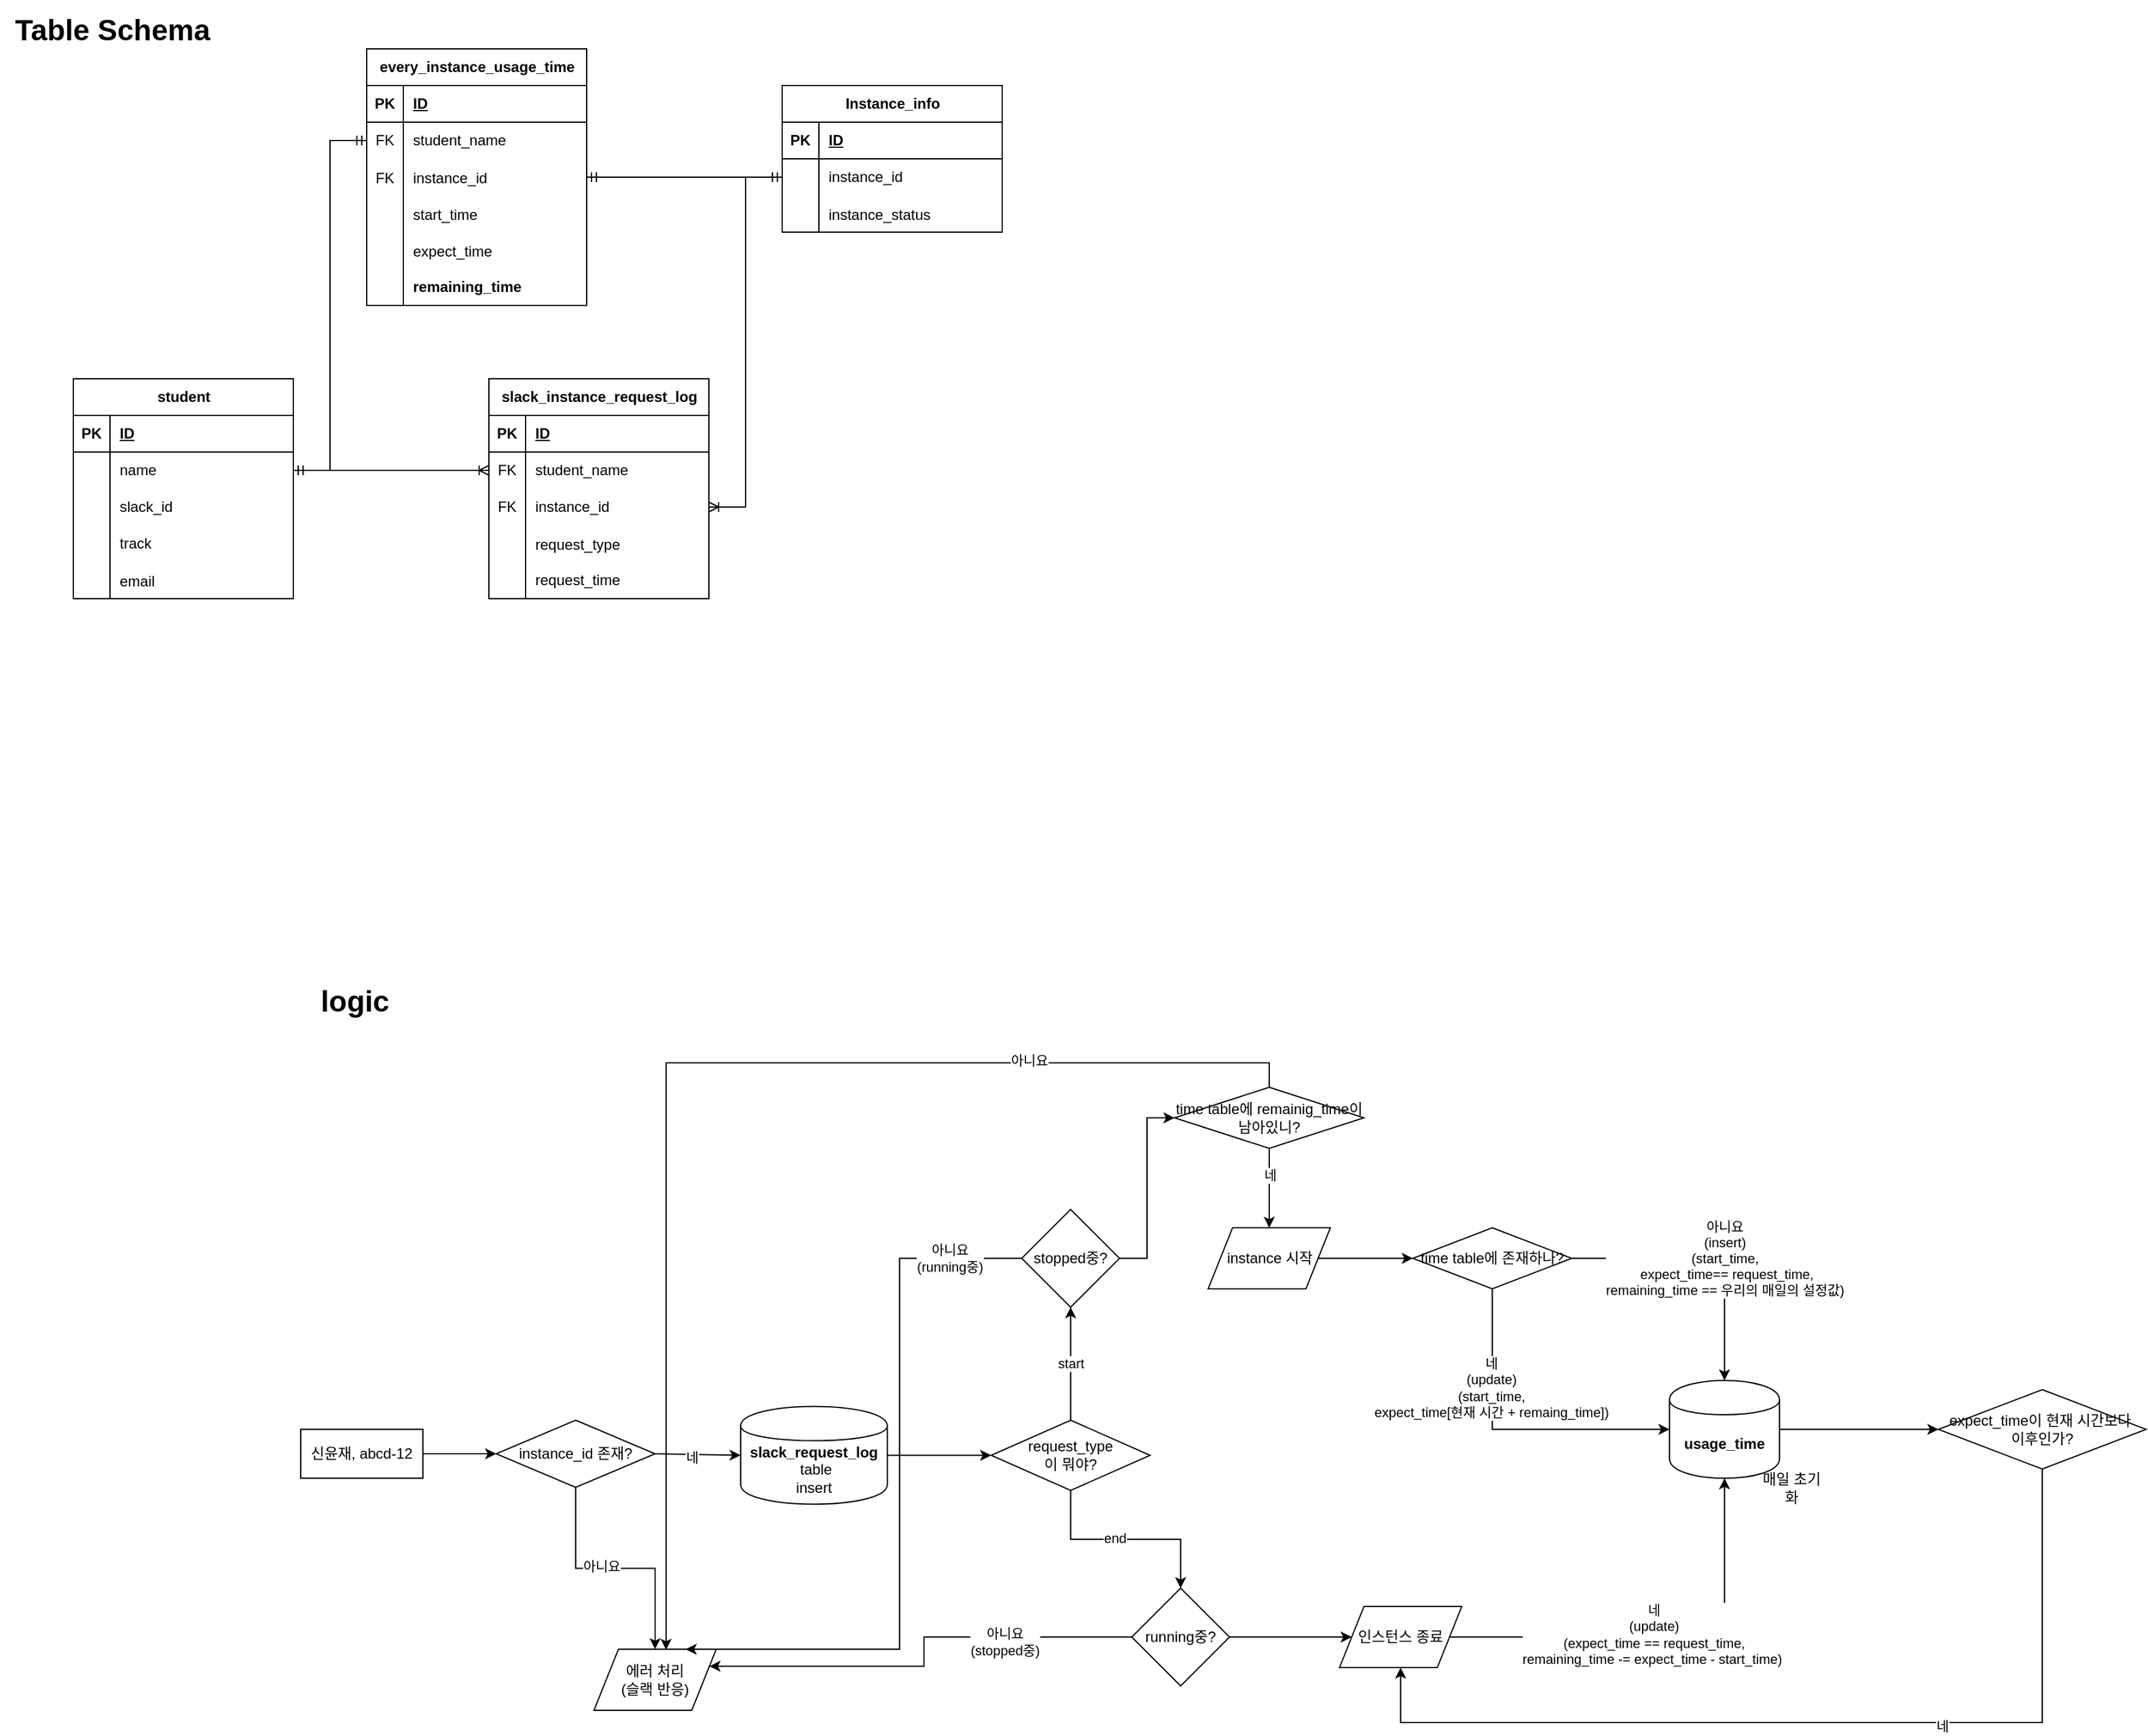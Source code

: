 <mxfile version="24.3.1" type="device">
  <diagram name="Page-1" id="2ca16b54-16f6-2749-3443-fa8db7711227">
    <mxGraphModel dx="3150" dy="2293" grid="1" gridSize="10" guides="1" tooltips="1" connect="1" arrows="1" fold="1" page="1" pageScale="1" pageWidth="1100" pageHeight="850" background="none" math="0" shadow="0">
      <root>
        <mxCell id="0" />
        <mxCell id="1" parent="0" />
        <mxCell id="YA9r-kYB9n0EnsaO0a9V-29" value="" style="shape=tableRow;horizontal=0;startSize=0;swimlaneHead=0;swimlaneBody=0;fillColor=none;collapsible=0;dropTarget=0;points=[[0,0.5],[1,0.5]];portConstraint=eastwest;top=0;left=0;right=0;bottom=0;labelBackgroundColor=none;" vertex="1" parent="1">
          <mxGeometry x="-910" y="-330" width="180" height="30" as="geometry" />
        </mxCell>
        <mxCell id="YA9r-kYB9n0EnsaO0a9V-2" value="student" style="shape=table;startSize=30;container=1;collapsible=1;childLayout=tableLayout;fixedRows=1;rowLines=0;fontStyle=1;align=center;resizeLast=1;html=1;labelBackgroundColor=none;flipV=0;flipH=0;" vertex="1" parent="1">
          <mxGeometry x="-950" y="-420" width="180" height="180" as="geometry" />
        </mxCell>
        <mxCell id="YA9r-kYB9n0EnsaO0a9V-3" value="" style="shape=tableRow;horizontal=0;startSize=0;swimlaneHead=0;swimlaneBody=0;fillColor=none;collapsible=0;dropTarget=0;points=[[0,0.5],[1,0.5]];portConstraint=eastwest;top=0;left=0;right=0;bottom=1;labelBackgroundColor=none;" vertex="1" parent="YA9r-kYB9n0EnsaO0a9V-2">
          <mxGeometry y="30" width="180" height="30" as="geometry" />
        </mxCell>
        <mxCell id="YA9r-kYB9n0EnsaO0a9V-4" value="PK" style="shape=partialRectangle;connectable=0;fillColor=none;top=0;left=0;bottom=0;right=0;fontStyle=1;overflow=hidden;whiteSpace=wrap;html=1;labelBackgroundColor=none;" vertex="1" parent="YA9r-kYB9n0EnsaO0a9V-3">
          <mxGeometry width="30" height="30" as="geometry">
            <mxRectangle width="30" height="30" as="alternateBounds" />
          </mxGeometry>
        </mxCell>
        <mxCell id="YA9r-kYB9n0EnsaO0a9V-5" value="ID" style="shape=partialRectangle;connectable=0;fillColor=none;top=0;left=0;bottom=0;right=0;align=left;spacingLeft=6;fontStyle=5;overflow=hidden;whiteSpace=wrap;html=1;labelBackgroundColor=none;" vertex="1" parent="YA9r-kYB9n0EnsaO0a9V-3">
          <mxGeometry x="30" width="150" height="30" as="geometry">
            <mxRectangle width="150" height="30" as="alternateBounds" />
          </mxGeometry>
        </mxCell>
        <mxCell id="YA9r-kYB9n0EnsaO0a9V-6" value="" style="shape=tableRow;horizontal=0;startSize=0;swimlaneHead=0;swimlaneBody=0;fillColor=none;collapsible=0;dropTarget=0;points=[[0,0.5],[1,0.5]];portConstraint=eastwest;top=0;left=0;right=0;bottom=0;labelBackgroundColor=none;" vertex="1" parent="YA9r-kYB9n0EnsaO0a9V-2">
          <mxGeometry y="60" width="180" height="30" as="geometry" />
        </mxCell>
        <mxCell id="YA9r-kYB9n0EnsaO0a9V-7" value="" style="shape=partialRectangle;connectable=0;fillColor=none;top=0;left=0;bottom=0;right=0;editable=1;overflow=hidden;whiteSpace=wrap;html=1;labelBackgroundColor=none;" vertex="1" parent="YA9r-kYB9n0EnsaO0a9V-6">
          <mxGeometry width="30" height="30" as="geometry">
            <mxRectangle width="30" height="30" as="alternateBounds" />
          </mxGeometry>
        </mxCell>
        <mxCell id="YA9r-kYB9n0EnsaO0a9V-8" value="name" style="shape=partialRectangle;connectable=0;fillColor=none;top=0;left=0;bottom=0;right=0;align=left;spacingLeft=6;overflow=hidden;whiteSpace=wrap;html=1;labelBackgroundColor=none;" vertex="1" parent="YA9r-kYB9n0EnsaO0a9V-6">
          <mxGeometry x="30" width="150" height="30" as="geometry">
            <mxRectangle width="150" height="30" as="alternateBounds" />
          </mxGeometry>
        </mxCell>
        <mxCell id="YA9r-kYB9n0EnsaO0a9V-9" value="" style="shape=tableRow;horizontal=0;startSize=0;swimlaneHead=0;swimlaneBody=0;fillColor=none;collapsible=0;dropTarget=0;points=[[0,0.5],[1,0.5]];portConstraint=eastwest;top=0;left=0;right=0;bottom=0;labelBackgroundColor=none;" vertex="1" parent="YA9r-kYB9n0EnsaO0a9V-2">
          <mxGeometry y="90" width="180" height="30" as="geometry" />
        </mxCell>
        <mxCell id="YA9r-kYB9n0EnsaO0a9V-10" value="" style="shape=partialRectangle;connectable=0;fillColor=none;top=0;left=0;bottom=0;right=0;editable=1;overflow=hidden;whiteSpace=wrap;html=1;labelBackgroundColor=none;" vertex="1" parent="YA9r-kYB9n0EnsaO0a9V-9">
          <mxGeometry width="30" height="30" as="geometry">
            <mxRectangle width="30" height="30" as="alternateBounds" />
          </mxGeometry>
        </mxCell>
        <mxCell id="YA9r-kYB9n0EnsaO0a9V-11" value="slack_id" style="shape=partialRectangle;connectable=0;fillColor=none;top=0;left=0;bottom=0;right=0;align=left;spacingLeft=6;overflow=hidden;whiteSpace=wrap;html=1;labelBackgroundColor=none;" vertex="1" parent="YA9r-kYB9n0EnsaO0a9V-9">
          <mxGeometry x="30" width="150" height="30" as="geometry">
            <mxRectangle width="150" height="30" as="alternateBounds" />
          </mxGeometry>
        </mxCell>
        <mxCell id="YA9r-kYB9n0EnsaO0a9V-12" value="" style="shape=tableRow;horizontal=0;startSize=0;swimlaneHead=0;swimlaneBody=0;fillColor=none;collapsible=0;dropTarget=0;points=[[0,0.5],[1,0.5]];portConstraint=eastwest;top=0;left=0;right=0;bottom=0;labelBackgroundColor=none;" vertex="1" parent="YA9r-kYB9n0EnsaO0a9V-2">
          <mxGeometry y="120" width="180" height="30" as="geometry" />
        </mxCell>
        <mxCell id="YA9r-kYB9n0EnsaO0a9V-13" value="" style="shape=partialRectangle;connectable=0;fillColor=none;top=0;left=0;bottom=0;right=0;editable=1;overflow=hidden;whiteSpace=wrap;html=1;labelBackgroundColor=none;" vertex="1" parent="YA9r-kYB9n0EnsaO0a9V-12">
          <mxGeometry width="30" height="30" as="geometry">
            <mxRectangle width="30" height="30" as="alternateBounds" />
          </mxGeometry>
        </mxCell>
        <mxCell id="YA9r-kYB9n0EnsaO0a9V-14" value="track" style="shape=partialRectangle;connectable=0;fillColor=none;top=0;left=0;bottom=0;right=0;align=left;spacingLeft=6;overflow=hidden;whiteSpace=wrap;html=1;labelBackgroundColor=none;" vertex="1" parent="YA9r-kYB9n0EnsaO0a9V-12">
          <mxGeometry x="30" width="150" height="30" as="geometry">
            <mxRectangle width="150" height="30" as="alternateBounds" />
          </mxGeometry>
        </mxCell>
        <mxCell id="YA9r-kYB9n0EnsaO0a9V-107" value="" style="shape=tableRow;horizontal=0;startSize=0;swimlaneHead=0;swimlaneBody=0;fillColor=none;collapsible=0;dropTarget=0;points=[[0,0.5],[1,0.5]];portConstraint=eastwest;top=0;left=0;right=0;bottom=0;" vertex="1" parent="YA9r-kYB9n0EnsaO0a9V-2">
          <mxGeometry y="150" width="180" height="30" as="geometry" />
        </mxCell>
        <mxCell id="YA9r-kYB9n0EnsaO0a9V-108" value="" style="shape=partialRectangle;connectable=0;fillColor=none;top=0;left=0;bottom=0;right=0;editable=1;overflow=hidden;" vertex="1" parent="YA9r-kYB9n0EnsaO0a9V-107">
          <mxGeometry width="30" height="30" as="geometry">
            <mxRectangle width="30" height="30" as="alternateBounds" />
          </mxGeometry>
        </mxCell>
        <mxCell id="YA9r-kYB9n0EnsaO0a9V-109" value="email" style="shape=partialRectangle;connectable=0;fillColor=none;top=0;left=0;bottom=0;right=0;align=left;spacingLeft=6;overflow=hidden;" vertex="1" parent="YA9r-kYB9n0EnsaO0a9V-107">
          <mxGeometry x="30" width="150" height="30" as="geometry">
            <mxRectangle width="150" height="30" as="alternateBounds" />
          </mxGeometry>
        </mxCell>
        <mxCell id="YA9r-kYB9n0EnsaO0a9V-110" value="Instance_info" style="shape=table;startSize=30;container=1;collapsible=1;childLayout=tableLayout;fixedRows=1;rowLines=0;fontStyle=1;align=center;resizeLast=1;html=1;" vertex="1" parent="1">
          <mxGeometry x="-370" y="-660" width="180" height="120" as="geometry" />
        </mxCell>
        <mxCell id="YA9r-kYB9n0EnsaO0a9V-111" value="" style="shape=tableRow;horizontal=0;startSize=0;swimlaneHead=0;swimlaneBody=0;fillColor=none;collapsible=0;dropTarget=0;points=[[0,0.5],[1,0.5]];portConstraint=eastwest;top=0;left=0;right=0;bottom=1;" vertex="1" parent="YA9r-kYB9n0EnsaO0a9V-110">
          <mxGeometry y="30" width="180" height="30" as="geometry" />
        </mxCell>
        <mxCell id="YA9r-kYB9n0EnsaO0a9V-112" value="PK" style="shape=partialRectangle;connectable=0;fillColor=none;top=0;left=0;bottom=0;right=0;fontStyle=1;overflow=hidden;whiteSpace=wrap;html=1;" vertex="1" parent="YA9r-kYB9n0EnsaO0a9V-111">
          <mxGeometry width="30" height="30" as="geometry">
            <mxRectangle width="30" height="30" as="alternateBounds" />
          </mxGeometry>
        </mxCell>
        <mxCell id="YA9r-kYB9n0EnsaO0a9V-113" value="ID" style="shape=partialRectangle;connectable=0;fillColor=none;top=0;left=0;bottom=0;right=0;align=left;spacingLeft=6;fontStyle=5;overflow=hidden;whiteSpace=wrap;html=1;" vertex="1" parent="YA9r-kYB9n0EnsaO0a9V-111">
          <mxGeometry x="30" width="150" height="30" as="geometry">
            <mxRectangle width="150" height="30" as="alternateBounds" />
          </mxGeometry>
        </mxCell>
        <mxCell id="YA9r-kYB9n0EnsaO0a9V-114" value="" style="shape=tableRow;horizontal=0;startSize=0;swimlaneHead=0;swimlaneBody=0;fillColor=none;collapsible=0;dropTarget=0;points=[[0,0.5],[1,0.5]];portConstraint=eastwest;top=0;left=0;right=0;bottom=0;" vertex="1" parent="YA9r-kYB9n0EnsaO0a9V-110">
          <mxGeometry y="60" width="180" height="30" as="geometry" />
        </mxCell>
        <mxCell id="YA9r-kYB9n0EnsaO0a9V-115" value="" style="shape=partialRectangle;connectable=0;fillColor=none;top=0;left=0;bottom=0;right=0;editable=1;overflow=hidden;whiteSpace=wrap;html=1;" vertex="1" parent="YA9r-kYB9n0EnsaO0a9V-114">
          <mxGeometry width="30" height="30" as="geometry">
            <mxRectangle width="30" height="30" as="alternateBounds" />
          </mxGeometry>
        </mxCell>
        <mxCell id="YA9r-kYB9n0EnsaO0a9V-116" value="instance_id" style="shape=partialRectangle;connectable=0;fillColor=none;top=0;left=0;bottom=0;right=0;align=left;spacingLeft=6;overflow=hidden;whiteSpace=wrap;html=1;" vertex="1" parent="YA9r-kYB9n0EnsaO0a9V-114">
          <mxGeometry x="30" width="150" height="30" as="geometry">
            <mxRectangle width="150" height="30" as="alternateBounds" />
          </mxGeometry>
        </mxCell>
        <mxCell id="YA9r-kYB9n0EnsaO0a9V-123" value="" style="shape=tableRow;horizontal=0;startSize=0;swimlaneHead=0;swimlaneBody=0;fillColor=none;collapsible=0;dropTarget=0;points=[[0,0.5],[1,0.5]];portConstraint=eastwest;top=0;left=0;right=0;bottom=0;" vertex="1" parent="YA9r-kYB9n0EnsaO0a9V-110">
          <mxGeometry y="90" width="180" height="30" as="geometry" />
        </mxCell>
        <mxCell id="YA9r-kYB9n0EnsaO0a9V-124" value="" style="shape=partialRectangle;connectable=0;fillColor=none;top=0;left=0;bottom=0;right=0;editable=1;overflow=hidden;" vertex="1" parent="YA9r-kYB9n0EnsaO0a9V-123">
          <mxGeometry width="30" height="30" as="geometry">
            <mxRectangle width="30" height="30" as="alternateBounds" />
          </mxGeometry>
        </mxCell>
        <mxCell id="YA9r-kYB9n0EnsaO0a9V-125" value="instance_status" style="shape=partialRectangle;connectable=0;fillColor=none;top=0;left=0;bottom=0;right=0;align=left;spacingLeft=6;overflow=hidden;" vertex="1" parent="YA9r-kYB9n0EnsaO0a9V-123">
          <mxGeometry x="30" width="150" height="30" as="geometry">
            <mxRectangle width="150" height="30" as="alternateBounds" />
          </mxGeometry>
        </mxCell>
        <mxCell id="YA9r-kYB9n0EnsaO0a9V-126" value="slack_instance_request_log" style="shape=table;startSize=30;container=1;collapsible=1;childLayout=tableLayout;fixedRows=1;rowLines=0;fontStyle=1;align=center;resizeLast=1;html=1;" vertex="1" parent="1">
          <mxGeometry x="-610" y="-420" width="180" height="180" as="geometry" />
        </mxCell>
        <mxCell id="YA9r-kYB9n0EnsaO0a9V-127" value="" style="shape=tableRow;horizontal=0;startSize=0;swimlaneHead=0;swimlaneBody=0;fillColor=none;collapsible=0;dropTarget=0;points=[[0,0.5],[1,0.5]];portConstraint=eastwest;top=0;left=0;right=0;bottom=1;" vertex="1" parent="YA9r-kYB9n0EnsaO0a9V-126">
          <mxGeometry y="30" width="180" height="30" as="geometry" />
        </mxCell>
        <mxCell id="YA9r-kYB9n0EnsaO0a9V-128" value="PK" style="shape=partialRectangle;connectable=0;fillColor=none;top=0;left=0;bottom=0;right=0;fontStyle=1;overflow=hidden;whiteSpace=wrap;html=1;" vertex="1" parent="YA9r-kYB9n0EnsaO0a9V-127">
          <mxGeometry width="30" height="30" as="geometry">
            <mxRectangle width="30" height="30" as="alternateBounds" />
          </mxGeometry>
        </mxCell>
        <mxCell id="YA9r-kYB9n0EnsaO0a9V-129" value="ID" style="shape=partialRectangle;connectable=0;fillColor=none;top=0;left=0;bottom=0;right=0;align=left;spacingLeft=6;fontStyle=5;overflow=hidden;whiteSpace=wrap;html=1;" vertex="1" parent="YA9r-kYB9n0EnsaO0a9V-127">
          <mxGeometry x="30" width="150" height="30" as="geometry">
            <mxRectangle width="150" height="30" as="alternateBounds" />
          </mxGeometry>
        </mxCell>
        <mxCell id="YA9r-kYB9n0EnsaO0a9V-130" value="" style="shape=tableRow;horizontal=0;startSize=0;swimlaneHead=0;swimlaneBody=0;fillColor=none;collapsible=0;dropTarget=0;points=[[0,0.5],[1,0.5]];portConstraint=eastwest;top=0;left=0;right=0;bottom=0;" vertex="1" parent="YA9r-kYB9n0EnsaO0a9V-126">
          <mxGeometry y="60" width="180" height="30" as="geometry" />
        </mxCell>
        <mxCell id="YA9r-kYB9n0EnsaO0a9V-131" value="FK" style="shape=partialRectangle;connectable=0;fillColor=none;top=0;left=0;bottom=0;right=0;editable=1;overflow=hidden;whiteSpace=wrap;html=1;" vertex="1" parent="YA9r-kYB9n0EnsaO0a9V-130">
          <mxGeometry width="30" height="30" as="geometry">
            <mxRectangle width="30" height="30" as="alternateBounds" />
          </mxGeometry>
        </mxCell>
        <mxCell id="YA9r-kYB9n0EnsaO0a9V-132" value="student_name" style="shape=partialRectangle;connectable=0;fillColor=none;top=0;left=0;bottom=0;right=0;align=left;spacingLeft=6;overflow=hidden;whiteSpace=wrap;html=1;" vertex="1" parent="YA9r-kYB9n0EnsaO0a9V-130">
          <mxGeometry x="30" width="150" height="30" as="geometry">
            <mxRectangle width="150" height="30" as="alternateBounds" />
          </mxGeometry>
        </mxCell>
        <mxCell id="YA9r-kYB9n0EnsaO0a9V-133" value="" style="shape=tableRow;horizontal=0;startSize=0;swimlaneHead=0;swimlaneBody=0;fillColor=none;collapsible=0;dropTarget=0;points=[[0,0.5],[1,0.5]];portConstraint=eastwest;top=0;left=0;right=0;bottom=0;" vertex="1" parent="YA9r-kYB9n0EnsaO0a9V-126">
          <mxGeometry y="90" width="180" height="30" as="geometry" />
        </mxCell>
        <mxCell id="YA9r-kYB9n0EnsaO0a9V-134" value="FK" style="shape=partialRectangle;connectable=0;fillColor=none;top=0;left=0;bottom=0;right=0;editable=1;overflow=hidden;whiteSpace=wrap;html=1;" vertex="1" parent="YA9r-kYB9n0EnsaO0a9V-133">
          <mxGeometry width="30" height="30" as="geometry">
            <mxRectangle width="30" height="30" as="alternateBounds" />
          </mxGeometry>
        </mxCell>
        <mxCell id="YA9r-kYB9n0EnsaO0a9V-135" value="instance_id" style="shape=partialRectangle;connectable=0;fillColor=none;top=0;left=0;bottom=0;right=0;align=left;spacingLeft=6;overflow=hidden;whiteSpace=wrap;html=1;" vertex="1" parent="YA9r-kYB9n0EnsaO0a9V-133">
          <mxGeometry x="30" width="150" height="30" as="geometry">
            <mxRectangle width="150" height="30" as="alternateBounds" />
          </mxGeometry>
        </mxCell>
        <mxCell id="YA9r-kYB9n0EnsaO0a9V-139" value="" style="shape=tableRow;horizontal=0;startSize=0;swimlaneHead=0;swimlaneBody=0;fillColor=none;collapsible=0;dropTarget=0;points=[[0,0.5],[1,0.5]];portConstraint=eastwest;top=0;left=0;right=0;bottom=0;" vertex="1" parent="YA9r-kYB9n0EnsaO0a9V-126">
          <mxGeometry y="120" width="180" height="30" as="geometry" />
        </mxCell>
        <mxCell id="YA9r-kYB9n0EnsaO0a9V-140" value="" style="shape=partialRectangle;connectable=0;fillColor=none;top=0;left=0;bottom=0;right=0;editable=1;overflow=hidden;" vertex="1" parent="YA9r-kYB9n0EnsaO0a9V-139">
          <mxGeometry width="30" height="30" as="geometry">
            <mxRectangle width="30" height="30" as="alternateBounds" />
          </mxGeometry>
        </mxCell>
        <mxCell id="YA9r-kYB9n0EnsaO0a9V-141" value="request_type" style="shape=partialRectangle;connectable=0;fillColor=none;top=0;left=0;bottom=0;right=0;align=left;spacingLeft=6;overflow=hidden;" vertex="1" parent="YA9r-kYB9n0EnsaO0a9V-139">
          <mxGeometry x="30" width="150" height="30" as="geometry">
            <mxRectangle width="150" height="30" as="alternateBounds" />
          </mxGeometry>
        </mxCell>
        <mxCell id="YA9r-kYB9n0EnsaO0a9V-136" value="" style="shape=tableRow;horizontal=0;startSize=0;swimlaneHead=0;swimlaneBody=0;fillColor=none;collapsible=0;dropTarget=0;points=[[0,0.5],[1,0.5]];portConstraint=eastwest;top=0;left=0;right=0;bottom=0;" vertex="1" parent="YA9r-kYB9n0EnsaO0a9V-126">
          <mxGeometry y="150" width="180" height="30" as="geometry" />
        </mxCell>
        <mxCell id="YA9r-kYB9n0EnsaO0a9V-137" value="" style="shape=partialRectangle;connectable=0;fillColor=none;top=0;left=0;bottom=0;right=0;editable=1;overflow=hidden;whiteSpace=wrap;html=1;" vertex="1" parent="YA9r-kYB9n0EnsaO0a9V-136">
          <mxGeometry width="30" height="30" as="geometry">
            <mxRectangle width="30" height="30" as="alternateBounds" />
          </mxGeometry>
        </mxCell>
        <mxCell id="YA9r-kYB9n0EnsaO0a9V-138" value="request_time" style="shape=partialRectangle;connectable=0;fillColor=none;top=0;left=0;bottom=0;right=0;align=left;spacingLeft=6;overflow=hidden;whiteSpace=wrap;html=1;" vertex="1" parent="YA9r-kYB9n0EnsaO0a9V-136">
          <mxGeometry x="30" width="150" height="30" as="geometry">
            <mxRectangle width="150" height="30" as="alternateBounds" />
          </mxGeometry>
        </mxCell>
        <mxCell id="YA9r-kYB9n0EnsaO0a9V-142" value="every_instance_usage_time" style="shape=table;startSize=30;container=1;collapsible=1;childLayout=tableLayout;fixedRows=1;rowLines=0;fontStyle=1;align=center;resizeLast=1;html=1;" vertex="1" parent="1">
          <mxGeometry x="-710" y="-690" width="180" height="210" as="geometry" />
        </mxCell>
        <mxCell id="YA9r-kYB9n0EnsaO0a9V-143" value="" style="shape=tableRow;horizontal=0;startSize=0;swimlaneHead=0;swimlaneBody=0;fillColor=none;collapsible=0;dropTarget=0;points=[[0,0.5],[1,0.5]];portConstraint=eastwest;top=0;left=0;right=0;bottom=1;" vertex="1" parent="YA9r-kYB9n0EnsaO0a9V-142">
          <mxGeometry y="30" width="180" height="30" as="geometry" />
        </mxCell>
        <mxCell id="YA9r-kYB9n0EnsaO0a9V-144" value="PK" style="shape=partialRectangle;connectable=0;fillColor=none;top=0;left=0;bottom=0;right=0;fontStyle=1;overflow=hidden;whiteSpace=wrap;html=1;" vertex="1" parent="YA9r-kYB9n0EnsaO0a9V-143">
          <mxGeometry width="30" height="30" as="geometry">
            <mxRectangle width="30" height="30" as="alternateBounds" />
          </mxGeometry>
        </mxCell>
        <mxCell id="YA9r-kYB9n0EnsaO0a9V-145" value="ID" style="shape=partialRectangle;connectable=0;fillColor=none;top=0;left=0;bottom=0;right=0;align=left;spacingLeft=6;fontStyle=5;overflow=hidden;whiteSpace=wrap;html=1;" vertex="1" parent="YA9r-kYB9n0EnsaO0a9V-143">
          <mxGeometry x="30" width="150" height="30" as="geometry">
            <mxRectangle width="150" height="30" as="alternateBounds" />
          </mxGeometry>
        </mxCell>
        <mxCell id="YA9r-kYB9n0EnsaO0a9V-155" value="" style="shape=tableRow;horizontal=0;startSize=0;swimlaneHead=0;swimlaneBody=0;fillColor=none;collapsible=0;dropTarget=0;points=[[0,0.5],[1,0.5]];portConstraint=eastwest;top=0;left=0;right=0;bottom=0;" vertex="1" parent="YA9r-kYB9n0EnsaO0a9V-142">
          <mxGeometry y="60" width="180" height="30" as="geometry" />
        </mxCell>
        <mxCell id="YA9r-kYB9n0EnsaO0a9V-156" value="FK" style="shape=partialRectangle;connectable=0;fillColor=none;top=0;left=0;bottom=0;right=0;fontStyle=0;overflow=hidden;whiteSpace=wrap;html=1;" vertex="1" parent="YA9r-kYB9n0EnsaO0a9V-155">
          <mxGeometry width="30" height="30" as="geometry">
            <mxRectangle width="30" height="30" as="alternateBounds" />
          </mxGeometry>
        </mxCell>
        <mxCell id="YA9r-kYB9n0EnsaO0a9V-157" value="student_name" style="shape=partialRectangle;connectable=0;fillColor=none;top=0;left=0;bottom=0;right=0;align=left;spacingLeft=6;fontStyle=0;overflow=hidden;whiteSpace=wrap;html=1;" vertex="1" parent="YA9r-kYB9n0EnsaO0a9V-155">
          <mxGeometry x="30" width="150" height="30" as="geometry">
            <mxRectangle width="150" height="30" as="alternateBounds" />
          </mxGeometry>
        </mxCell>
        <mxCell id="YA9r-kYB9n0EnsaO0a9V-282" value="" style="shape=tableRow;horizontal=0;startSize=0;swimlaneHead=0;swimlaneBody=0;fillColor=none;collapsible=0;dropTarget=0;points=[[0,0.5],[1,0.5]];portConstraint=eastwest;top=0;left=0;right=0;bottom=0;" vertex="1" parent="YA9r-kYB9n0EnsaO0a9V-142">
          <mxGeometry y="90" width="180" height="30" as="geometry" />
        </mxCell>
        <mxCell id="YA9r-kYB9n0EnsaO0a9V-283" value="FK" style="shape=partialRectangle;connectable=0;fillColor=none;top=0;left=0;bottom=0;right=0;editable=1;overflow=hidden;" vertex="1" parent="YA9r-kYB9n0EnsaO0a9V-282">
          <mxGeometry width="30" height="30" as="geometry">
            <mxRectangle width="30" height="30" as="alternateBounds" />
          </mxGeometry>
        </mxCell>
        <mxCell id="YA9r-kYB9n0EnsaO0a9V-284" value="instance_id" style="shape=partialRectangle;connectable=0;fillColor=none;top=0;left=0;bottom=0;right=0;align=left;spacingLeft=6;overflow=hidden;" vertex="1" parent="YA9r-kYB9n0EnsaO0a9V-282">
          <mxGeometry x="30" width="150" height="30" as="geometry">
            <mxRectangle width="150" height="30" as="alternateBounds" />
          </mxGeometry>
        </mxCell>
        <mxCell id="YA9r-kYB9n0EnsaO0a9V-275" value="" style="shape=tableRow;horizontal=0;startSize=0;swimlaneHead=0;swimlaneBody=0;fillColor=none;collapsible=0;dropTarget=0;points=[[0,0.5],[1,0.5]];portConstraint=eastwest;top=0;left=0;right=0;bottom=0;" vertex="1" parent="YA9r-kYB9n0EnsaO0a9V-142">
          <mxGeometry y="120" width="180" height="30" as="geometry" />
        </mxCell>
        <mxCell id="YA9r-kYB9n0EnsaO0a9V-276" value="" style="shape=partialRectangle;connectable=0;fillColor=none;top=0;left=0;bottom=0;right=0;editable=1;overflow=hidden;" vertex="1" parent="YA9r-kYB9n0EnsaO0a9V-275">
          <mxGeometry width="30" height="30" as="geometry">
            <mxRectangle width="30" height="30" as="alternateBounds" />
          </mxGeometry>
        </mxCell>
        <mxCell id="YA9r-kYB9n0EnsaO0a9V-277" value="start_time" style="shape=partialRectangle;connectable=0;fillColor=none;top=0;left=0;bottom=0;right=0;align=left;spacingLeft=6;overflow=hidden;" vertex="1" parent="YA9r-kYB9n0EnsaO0a9V-275">
          <mxGeometry x="30" width="150" height="30" as="geometry">
            <mxRectangle width="150" height="30" as="alternateBounds" />
          </mxGeometry>
        </mxCell>
        <mxCell id="YA9r-kYB9n0EnsaO0a9V-278" value="" style="shape=tableRow;horizontal=0;startSize=0;swimlaneHead=0;swimlaneBody=0;fillColor=none;collapsible=0;dropTarget=0;points=[[0,0.5],[1,0.5]];portConstraint=eastwest;top=0;left=0;right=0;bottom=0;" vertex="1" parent="YA9r-kYB9n0EnsaO0a9V-142">
          <mxGeometry y="150" width="180" height="30" as="geometry" />
        </mxCell>
        <mxCell id="YA9r-kYB9n0EnsaO0a9V-279" value="" style="shape=partialRectangle;connectable=0;fillColor=none;top=0;left=0;bottom=0;right=0;editable=1;overflow=hidden;" vertex="1" parent="YA9r-kYB9n0EnsaO0a9V-278">
          <mxGeometry width="30" height="30" as="geometry">
            <mxRectangle width="30" height="30" as="alternateBounds" />
          </mxGeometry>
        </mxCell>
        <mxCell id="YA9r-kYB9n0EnsaO0a9V-280" value="expect_time" style="shape=partialRectangle;connectable=0;fillColor=none;top=0;left=0;bottom=0;right=0;align=left;spacingLeft=6;overflow=hidden;" vertex="1" parent="YA9r-kYB9n0EnsaO0a9V-278">
          <mxGeometry x="30" width="150" height="30" as="geometry">
            <mxRectangle width="150" height="30" as="alternateBounds" />
          </mxGeometry>
        </mxCell>
        <mxCell id="YA9r-kYB9n0EnsaO0a9V-146" value="" style="shape=tableRow;horizontal=0;startSize=0;swimlaneHead=0;swimlaneBody=0;fillColor=none;collapsible=0;dropTarget=0;points=[[0,0.5],[1,0.5]];portConstraint=eastwest;top=0;left=0;right=0;bottom=0;" vertex="1" parent="YA9r-kYB9n0EnsaO0a9V-142">
          <mxGeometry y="180" width="180" height="30" as="geometry" />
        </mxCell>
        <mxCell id="YA9r-kYB9n0EnsaO0a9V-147" value="" style="shape=partialRectangle;connectable=0;fillColor=none;top=0;left=0;bottom=0;right=0;editable=1;overflow=hidden;whiteSpace=wrap;html=1;" vertex="1" parent="YA9r-kYB9n0EnsaO0a9V-146">
          <mxGeometry width="30" height="30" as="geometry">
            <mxRectangle width="30" height="30" as="alternateBounds" />
          </mxGeometry>
        </mxCell>
        <mxCell id="YA9r-kYB9n0EnsaO0a9V-148" value="&lt;span style=&quot;font-weight: 700; text-align: center; text-wrap: nowrap;&quot;&gt;remaining_time&lt;/span&gt;" style="shape=partialRectangle;connectable=0;fillColor=none;top=0;left=0;bottom=0;right=0;align=left;spacingLeft=6;overflow=hidden;whiteSpace=wrap;html=1;" vertex="1" parent="YA9r-kYB9n0EnsaO0a9V-146">
          <mxGeometry x="30" width="150" height="30" as="geometry">
            <mxRectangle width="150" height="30" as="alternateBounds" />
          </mxGeometry>
        </mxCell>
        <mxCell id="YA9r-kYB9n0EnsaO0a9V-236" value="신윤재, abcd-12" style="whiteSpace=wrap;html=1;align=center;" vertex="1" parent="1">
          <mxGeometry x="-764" y="440" width="100" height="40" as="geometry" />
        </mxCell>
        <mxCell id="YA9r-kYB9n0EnsaO0a9V-239" value="" style="endArrow=classic;html=1;rounded=0;" edge="1" parent="1" source="YA9r-kYB9n0EnsaO0a9V-243">
          <mxGeometry width="50" height="50" relative="1" as="geometry">
            <mxPoint x="-664" y="460" as="sourcePoint" />
            <mxPoint x="-544" y="460" as="targetPoint" />
          </mxGeometry>
        </mxCell>
        <mxCell id="YA9r-kYB9n0EnsaO0a9V-244" value="" style="endArrow=classic;html=1;rounded=0;" edge="1" parent="1" target="YA9r-kYB9n0EnsaO0a9V-243">
          <mxGeometry width="50" height="50" relative="1" as="geometry">
            <mxPoint x="-664" y="460" as="sourcePoint" />
            <mxPoint x="-544" y="460" as="targetPoint" />
          </mxGeometry>
        </mxCell>
        <mxCell id="YA9r-kYB9n0EnsaO0a9V-246" style="edgeStyle=orthogonalEdgeStyle;rounded=0;orthogonalLoop=1;jettySize=auto;html=1;exitX=0.5;exitY=1;exitDx=0;exitDy=0;entryX=0.5;entryY=0;entryDx=0;entryDy=0;" edge="1" parent="1" source="YA9r-kYB9n0EnsaO0a9V-243" target="YA9r-kYB9n0EnsaO0a9V-250">
          <mxGeometry relative="1" as="geometry">
            <mxPoint x="-549" y="570" as="targetPoint" />
          </mxGeometry>
        </mxCell>
        <mxCell id="YA9r-kYB9n0EnsaO0a9V-248" value="아니요" style="edgeLabel;html=1;align=center;verticalAlign=middle;resizable=0;points=[];" vertex="1" connectable="0" parent="YA9r-kYB9n0EnsaO0a9V-246">
          <mxGeometry x="-0.12" y="2" relative="1" as="geometry">
            <mxPoint as="offset" />
          </mxGeometry>
        </mxCell>
        <mxCell id="YA9r-kYB9n0EnsaO0a9V-243" value="instance_id 존재?" style="shape=rhombus;html=1;dashed=0;whiteSpace=wrap;perimeter=rhombusPerimeter;" vertex="1" parent="1">
          <mxGeometry x="-604" y="432.5" width="130" height="55" as="geometry" />
        </mxCell>
        <mxCell id="YA9r-kYB9n0EnsaO0a9V-245" value="" style="endArrow=classic;html=1;rounded=0;entryX=0;entryY=0.5;entryDx=0;entryDy=0;exitX=1;exitY=0.5;exitDx=0;exitDy=0;" edge="1" parent="1" source="YA9r-kYB9n0EnsaO0a9V-243" target="YA9r-kYB9n0EnsaO0a9V-286">
          <mxGeometry width="50" height="50" relative="1" as="geometry">
            <mxPoint x="-344" y="460" as="sourcePoint" />
            <mxPoint x="-264" y="460" as="targetPoint" />
          </mxGeometry>
        </mxCell>
        <mxCell id="YA9r-kYB9n0EnsaO0a9V-247" value="네" style="edgeLabel;html=1;align=center;verticalAlign=middle;resizable=0;points=[];" vertex="1" connectable="0" parent="YA9r-kYB9n0EnsaO0a9V-245">
          <mxGeometry x="-0.15" y="-2" relative="1" as="geometry">
            <mxPoint as="offset" />
          </mxGeometry>
        </mxCell>
        <mxCell id="YA9r-kYB9n0EnsaO0a9V-252" value="start" style="edgeStyle=orthogonalEdgeStyle;rounded=0;orthogonalLoop=1;jettySize=auto;html=1;exitX=0.5;exitY=0;exitDx=0;exitDy=0;entryX=0.5;entryY=1;entryDx=0;entryDy=0;" edge="1" parent="1" source="YA9r-kYB9n0EnsaO0a9V-249" target="YA9r-kYB9n0EnsaO0a9V-258">
          <mxGeometry relative="1" as="geometry">
            <mxPoint x="-139" y="360" as="targetPoint" />
            <Array as="points">
              <mxPoint x="-134" y="433" />
              <mxPoint x="-134" y="340" />
            </Array>
          </mxGeometry>
        </mxCell>
        <mxCell id="YA9r-kYB9n0EnsaO0a9V-253" style="edgeStyle=orthogonalEdgeStyle;rounded=0;orthogonalLoop=1;jettySize=auto;html=1;exitX=0.5;exitY=1;exitDx=0;exitDy=0;entryX=0.5;entryY=0;entryDx=0;entryDy=0;" edge="1" parent="1" source="YA9r-kYB9n0EnsaO0a9V-249" target="YA9r-kYB9n0EnsaO0a9V-263">
          <mxGeometry relative="1" as="geometry">
            <mxPoint x="-139" y="570" as="targetPoint" />
          </mxGeometry>
        </mxCell>
        <mxCell id="YA9r-kYB9n0EnsaO0a9V-254" value="end" style="edgeLabel;html=1;align=center;verticalAlign=middle;resizable=0;points=[];" vertex="1" connectable="0" parent="YA9r-kYB9n0EnsaO0a9V-253">
          <mxGeometry x="-0.106" y="1" relative="1" as="geometry">
            <mxPoint as="offset" />
          </mxGeometry>
        </mxCell>
        <mxCell id="YA9r-kYB9n0EnsaO0a9V-249" value="request_type&lt;div&gt;이 뭐야?&lt;/div&gt;" style="shape=rhombus;html=1;dashed=0;whiteSpace=wrap;perimeter=rhombusPerimeter;" vertex="1" parent="1">
          <mxGeometry x="-199" y="432.5" width="130" height="57.5" as="geometry" />
        </mxCell>
        <mxCell id="YA9r-kYB9n0EnsaO0a9V-250" value="에러 처리&lt;div&gt;(슬랙 반응)&lt;/div&gt;" style="shape=parallelogram;perimeter=parallelogramPerimeter;whiteSpace=wrap;html=1;dashed=0;" vertex="1" parent="1">
          <mxGeometry x="-524" y="620" width="100" height="50" as="geometry" />
        </mxCell>
        <mxCell id="YA9r-kYB9n0EnsaO0a9V-260" style="edgeStyle=orthogonalEdgeStyle;rounded=0;orthogonalLoop=1;jettySize=auto;html=1;entryX=0.75;entryY=0;entryDx=0;entryDy=0;exitX=0;exitY=0.5;exitDx=0;exitDy=0;" edge="1" parent="1" source="YA9r-kYB9n0EnsaO0a9V-258" target="YA9r-kYB9n0EnsaO0a9V-250">
          <mxGeometry relative="1" as="geometry">
            <mxPoint x="-214" y="300" as="sourcePoint" />
            <mxPoint x="-274" y="620" as="targetPoint" />
            <Array as="points">
              <mxPoint x="-274" y="300" />
              <mxPoint x="-274" y="620" />
            </Array>
          </mxGeometry>
        </mxCell>
        <mxCell id="YA9r-kYB9n0EnsaO0a9V-261" value="아니요&lt;div&gt;(running중)&lt;/div&gt;" style="edgeLabel;html=1;align=center;verticalAlign=middle;resizable=0;points=[];" vertex="1" connectable="0" parent="YA9r-kYB9n0EnsaO0a9V-260">
          <mxGeometry x="-0.695" relative="1" as="geometry">
            <mxPoint x="31" as="offset" />
          </mxGeometry>
        </mxCell>
        <mxCell id="YA9r-kYB9n0EnsaO0a9V-310" style="edgeStyle=orthogonalEdgeStyle;rounded=0;orthogonalLoop=1;jettySize=auto;html=1;exitX=1;exitY=0.5;exitDx=0;exitDy=0;entryX=0;entryY=0.5;entryDx=0;entryDy=0;" edge="1" parent="1" source="YA9r-kYB9n0EnsaO0a9V-258" target="YA9r-kYB9n0EnsaO0a9V-309">
          <mxGeometry relative="1" as="geometry" />
        </mxCell>
        <mxCell id="YA9r-kYB9n0EnsaO0a9V-258" value="stopped중?" style="rhombus;whiteSpace=wrap;html=1;" vertex="1" parent="1">
          <mxGeometry x="-174" y="260" width="80" height="80" as="geometry" />
        </mxCell>
        <mxCell id="YA9r-kYB9n0EnsaO0a9V-264" style="edgeStyle=orthogonalEdgeStyle;rounded=0;orthogonalLoop=1;jettySize=auto;html=1;entryX=1;entryY=0.25;entryDx=0;entryDy=0;" edge="1" parent="1" source="YA9r-kYB9n0EnsaO0a9V-263" target="YA9r-kYB9n0EnsaO0a9V-250">
          <mxGeometry relative="1" as="geometry" />
        </mxCell>
        <mxCell id="YA9r-kYB9n0EnsaO0a9V-265" value="아니요&lt;div&gt;(stopped중)&lt;/div&gt;" style="edgeLabel;html=1;align=center;verticalAlign=middle;resizable=0;points=[];" vertex="1" connectable="0" parent="YA9r-kYB9n0EnsaO0a9V-264">
          <mxGeometry x="-0.433" y="4" relative="1" as="geometry">
            <mxPoint as="offset" />
          </mxGeometry>
        </mxCell>
        <mxCell id="YA9r-kYB9n0EnsaO0a9V-263" value="running중?" style="rhombus;whiteSpace=wrap;html=1;" vertex="1" parent="1">
          <mxGeometry x="-84" y="570" width="80" height="80" as="geometry" />
        </mxCell>
        <mxCell id="YA9r-kYB9n0EnsaO0a9V-301" style="edgeStyle=orthogonalEdgeStyle;rounded=0;orthogonalLoop=1;jettySize=auto;html=1;exitX=1;exitY=0.5;exitDx=0;exitDy=0;entryX=0;entryY=0.5;entryDx=0;entryDy=0;" edge="1" parent="1" source="YA9r-kYB9n0EnsaO0a9V-272" target="YA9r-kYB9n0EnsaO0a9V-300">
          <mxGeometry relative="1" as="geometry" />
        </mxCell>
        <mxCell id="YA9r-kYB9n0EnsaO0a9V-272" value="instance 시작" style="shape=parallelogram;perimeter=parallelogramPerimeter;whiteSpace=wrap;html=1;dashed=0;" vertex="1" parent="1">
          <mxGeometry x="-21.5" y="275" width="100" height="50" as="geometry" />
        </mxCell>
        <mxCell id="YA9r-kYB9n0EnsaO0a9V-287" style="edgeStyle=orthogonalEdgeStyle;rounded=0;orthogonalLoop=1;jettySize=auto;html=1;exitX=1;exitY=0.5;exitDx=0;exitDy=0;entryX=0;entryY=0.5;entryDx=0;entryDy=0;" edge="1" parent="1" source="YA9r-kYB9n0EnsaO0a9V-286" target="YA9r-kYB9n0EnsaO0a9V-249">
          <mxGeometry relative="1" as="geometry">
            <mxPoint x="-224" y="461.25" as="sourcePoint" />
            <Array as="points" />
          </mxGeometry>
        </mxCell>
        <mxCell id="YA9r-kYB9n0EnsaO0a9V-286" value="&lt;span style=&quot;font-weight: 700; text-wrap: nowrap;&quot;&gt;slack_request_log&lt;/span&gt;&lt;div&gt;&amp;nbsp;table&lt;div&gt;insert&lt;/div&gt;&lt;/div&gt;" style="shape=cylinder;whiteSpace=wrap;html=1;boundedLbl=1;backgroundOutline=1;" vertex="1" parent="1">
          <mxGeometry x="-404" y="421.25" width="120" height="80" as="geometry" />
        </mxCell>
        <mxCell id="YA9r-kYB9n0EnsaO0a9V-293" value="" style="edgeStyle=entityRelationEdgeStyle;fontSize=12;html=1;endArrow=ERmandOne;startArrow=ERmandOne;rounded=0;exitX=1;exitY=0.5;exitDx=0;exitDy=0;entryX=0;entryY=0.5;entryDx=0;entryDy=0;" edge="1" parent="1" source="YA9r-kYB9n0EnsaO0a9V-6" target="YA9r-kYB9n0EnsaO0a9V-155">
          <mxGeometry width="100" height="100" relative="1" as="geometry">
            <mxPoint x="-720" y="-370" as="sourcePoint" />
            <mxPoint x="-620" y="-470" as="targetPoint" />
          </mxGeometry>
        </mxCell>
        <mxCell id="YA9r-kYB9n0EnsaO0a9V-295" value="" style="edgeStyle=entityRelationEdgeStyle;fontSize=12;html=1;endArrow=ERmandOne;startArrow=ERmandOne;rounded=0;entryX=1;entryY=0.5;entryDx=0;entryDy=0;exitX=0;exitY=0.5;exitDx=0;exitDy=0;" edge="1" parent="1" source="YA9r-kYB9n0EnsaO0a9V-114" target="YA9r-kYB9n0EnsaO0a9V-282">
          <mxGeometry width="100" height="100" relative="1" as="geometry">
            <mxPoint x="-500" y="-450" as="sourcePoint" />
            <mxPoint x="-400" y="-550" as="targetPoint" />
          </mxGeometry>
        </mxCell>
        <mxCell id="YA9r-kYB9n0EnsaO0a9V-296" value="" style="edgeStyle=entityRelationEdgeStyle;fontSize=12;html=1;endArrow=ERoneToMany;rounded=0;exitX=1;exitY=0.5;exitDx=0;exitDy=0;entryX=0;entryY=0.5;entryDx=0;entryDy=0;" edge="1" parent="1" source="YA9r-kYB9n0EnsaO0a9V-6" target="YA9r-kYB9n0EnsaO0a9V-130">
          <mxGeometry width="100" height="100" relative="1" as="geometry">
            <mxPoint x="-730" y="-370" as="sourcePoint" />
            <mxPoint x="-485" y="-320" as="targetPoint" />
          </mxGeometry>
        </mxCell>
        <mxCell id="YA9r-kYB9n0EnsaO0a9V-297" value="" style="edgeStyle=entityRelationEdgeStyle;fontSize=12;html=1;endArrow=ERoneToMany;rounded=0;entryX=1;entryY=0.5;entryDx=0;entryDy=0;" edge="1" parent="1" source="YA9r-kYB9n0EnsaO0a9V-114" target="YA9r-kYB9n0EnsaO0a9V-133">
          <mxGeometry width="100" height="100" relative="1" as="geometry">
            <mxPoint x="-220" y="-570" as="sourcePoint" />
            <mxPoint x="-250" y="-320" as="targetPoint" />
            <Array as="points">
              <mxPoint x="-210" y="-530" />
              <mxPoint x="-300" y="-510" />
              <mxPoint x="-240" y="-510" />
            </Array>
          </mxGeometry>
        </mxCell>
        <mxCell id="YA9r-kYB9n0EnsaO0a9V-305" style="edgeStyle=orthogonalEdgeStyle;rounded=0;orthogonalLoop=1;jettySize=auto;html=1;exitX=0.5;exitY=1;exitDx=0;exitDy=0;entryX=0;entryY=0.5;entryDx=0;entryDy=0;" edge="1" parent="1" source="YA9r-kYB9n0EnsaO0a9V-300" target="YA9r-kYB9n0EnsaO0a9V-304">
          <mxGeometry relative="1" as="geometry" />
        </mxCell>
        <mxCell id="YA9r-kYB9n0EnsaO0a9V-306" value="네&lt;div&gt;(update)&lt;/div&gt;&lt;div&gt;(start_time,&lt;/div&gt;&lt;div&gt;expect_time[현재 시간 + remaing_time])&lt;/div&gt;" style="edgeLabel;html=1;align=center;verticalAlign=middle;resizable=0;points=[];" vertex="1" connectable="0" parent="YA9r-kYB9n0EnsaO0a9V-305">
          <mxGeometry x="-0.377" y="-1" relative="1" as="geometry">
            <mxPoint as="offset" />
          </mxGeometry>
        </mxCell>
        <mxCell id="YA9r-kYB9n0EnsaO0a9V-307" style="edgeStyle=orthogonalEdgeStyle;rounded=0;orthogonalLoop=1;jettySize=auto;html=1;" edge="1" parent="1" source="YA9r-kYB9n0EnsaO0a9V-300" target="YA9r-kYB9n0EnsaO0a9V-304">
          <mxGeometry relative="1" as="geometry" />
        </mxCell>
        <mxCell id="YA9r-kYB9n0EnsaO0a9V-308" value="아니요&lt;div&gt;(insert)&lt;/div&gt;&lt;div&gt;(start_time,&lt;/div&gt;&lt;div&gt;&amp;nbsp;expect_time== request_time,&lt;/div&gt;&lt;div&gt;remaining_time == 우리의 매일의 설정값)&lt;/div&gt;" style="edgeLabel;html=1;align=center;verticalAlign=middle;resizable=0;points=[];" vertex="1" connectable="0" parent="YA9r-kYB9n0EnsaO0a9V-307">
          <mxGeometry x="-0.431" y="-3" relative="1" as="geometry">
            <mxPoint x="61" y="-3" as="offset" />
          </mxGeometry>
        </mxCell>
        <mxCell id="YA9r-kYB9n0EnsaO0a9V-300" value="time table에 존재하나?" style="shape=rhombus;html=1;dashed=0;whiteSpace=wrap;perimeter=rhombusPerimeter;" vertex="1" parent="1">
          <mxGeometry x="146" y="275" width="130" height="50" as="geometry" />
        </mxCell>
        <mxCell id="YA9r-kYB9n0EnsaO0a9V-323" style="edgeStyle=orthogonalEdgeStyle;rounded=0;orthogonalLoop=1;jettySize=auto;html=1;entryX=0;entryY=0.5;entryDx=0;entryDy=0;" edge="1" parent="1" source="YA9r-kYB9n0EnsaO0a9V-304" target="YA9r-kYB9n0EnsaO0a9V-322">
          <mxGeometry relative="1" as="geometry" />
        </mxCell>
        <mxCell id="YA9r-kYB9n0EnsaO0a9V-304" value="&lt;span style=&quot;font-weight: 700; text-wrap: nowrap;&quot;&gt;usage_time&lt;/span&gt;" style="shape=cylinder;whiteSpace=wrap;html=1;boundedLbl=1;backgroundOutline=1;" vertex="1" parent="1">
          <mxGeometry x="356" y="400" width="90" height="80" as="geometry" />
        </mxCell>
        <mxCell id="YA9r-kYB9n0EnsaO0a9V-311" style="edgeStyle=orthogonalEdgeStyle;rounded=0;orthogonalLoop=1;jettySize=auto;html=1;" edge="1" parent="1" source="YA9r-kYB9n0EnsaO0a9V-309" target="YA9r-kYB9n0EnsaO0a9V-272">
          <mxGeometry relative="1" as="geometry" />
        </mxCell>
        <mxCell id="YA9r-kYB9n0EnsaO0a9V-313" value="네" style="edgeLabel;html=1;align=center;verticalAlign=middle;resizable=0;points=[];" vertex="1" connectable="0" parent="YA9r-kYB9n0EnsaO0a9V-311">
          <mxGeometry x="-0.342" relative="1" as="geometry">
            <mxPoint as="offset" />
          </mxGeometry>
        </mxCell>
        <mxCell id="YA9r-kYB9n0EnsaO0a9V-309" value="time table에 remainig_time이 남아있니?" style="shape=rhombus;html=1;dashed=0;whiteSpace=wrap;perimeter=rhombusPerimeter;" vertex="1" parent="1">
          <mxGeometry x="-49" y="160" width="155" height="50" as="geometry" />
        </mxCell>
        <mxCell id="YA9r-kYB9n0EnsaO0a9V-314" style="edgeStyle=orthogonalEdgeStyle;rounded=0;orthogonalLoop=1;jettySize=auto;html=1;exitX=0.5;exitY=0;exitDx=0;exitDy=0;entryX=0.59;entryY=0.01;entryDx=0;entryDy=0;entryPerimeter=0;" edge="1" parent="1" source="YA9r-kYB9n0EnsaO0a9V-309" target="YA9r-kYB9n0EnsaO0a9V-250">
          <mxGeometry relative="1" as="geometry" />
        </mxCell>
        <mxCell id="YA9r-kYB9n0EnsaO0a9V-315" value="아니요" style="edgeLabel;html=1;align=center;verticalAlign=middle;resizable=0;points=[];" vertex="1" connectable="0" parent="YA9r-kYB9n0EnsaO0a9V-314">
          <mxGeometry x="-0.564" y="-2" relative="1" as="geometry">
            <mxPoint as="offset" />
          </mxGeometry>
        </mxCell>
        <mxCell id="YA9r-kYB9n0EnsaO0a9V-317" value="" style="edgeStyle=orthogonalEdgeStyle;rounded=0;orthogonalLoop=1;jettySize=auto;html=1;entryX=0;entryY=0.5;entryDx=0;entryDy=0;" edge="1" parent="1" source="YA9r-kYB9n0EnsaO0a9V-263" target="YA9r-kYB9n0EnsaO0a9V-316">
          <mxGeometry relative="1" as="geometry">
            <mxPoint x="401" y="480" as="targetPoint" />
            <mxPoint x="-4" y="610" as="sourcePoint" />
            <Array as="points" />
          </mxGeometry>
        </mxCell>
        <mxCell id="YA9r-kYB9n0EnsaO0a9V-319" style="edgeStyle=orthogonalEdgeStyle;rounded=0;orthogonalLoop=1;jettySize=auto;html=1;entryX=0.5;entryY=1;entryDx=0;entryDy=0;" edge="1" parent="1" source="YA9r-kYB9n0EnsaO0a9V-316" target="YA9r-kYB9n0EnsaO0a9V-304">
          <mxGeometry relative="1" as="geometry" />
        </mxCell>
        <mxCell id="YA9r-kYB9n0EnsaO0a9V-320" value="네&lt;div&gt;(update)&lt;/div&gt;&lt;div&gt;(expect_time == request_time,&lt;/div&gt;&lt;div&gt;remaining_time -= expect_time - start_time)&amp;nbsp;&lt;/div&gt;" style="edgeLabel;html=1;align=center;verticalAlign=middle;resizable=0;points=[];" vertex="1" connectable="0" parent="YA9r-kYB9n0EnsaO0a9V-319">
          <mxGeometry x="-0.059" y="3" relative="1" as="geometry">
            <mxPoint y="1" as="offset" />
          </mxGeometry>
        </mxCell>
        <mxCell id="YA9r-kYB9n0EnsaO0a9V-316" value="인스턴스 종료" style="shape=parallelogram;perimeter=parallelogramPerimeter;whiteSpace=wrap;html=1;dashed=0;" vertex="1" parent="1">
          <mxGeometry x="86" y="585" width="100" height="50" as="geometry" />
        </mxCell>
        <mxCell id="YA9r-kYB9n0EnsaO0a9V-327" style="edgeStyle=orthogonalEdgeStyle;rounded=0;orthogonalLoop=1;jettySize=auto;html=1;entryX=0.5;entryY=1;entryDx=0;entryDy=0;exitX=0.5;exitY=1;exitDx=0;exitDy=0;" edge="1" parent="1" source="YA9r-kYB9n0EnsaO0a9V-322" target="YA9r-kYB9n0EnsaO0a9V-316">
          <mxGeometry relative="1" as="geometry">
            <mxPoint x="651" y="675" as="sourcePoint" />
            <mxPoint x="136" y="660" as="targetPoint" />
            <Array as="points">
              <mxPoint x="661" y="680" />
              <mxPoint x="136" y="680" />
            </Array>
          </mxGeometry>
        </mxCell>
        <mxCell id="YA9r-kYB9n0EnsaO0a9V-328" value="네" style="edgeLabel;html=1;align=center;verticalAlign=middle;resizable=0;points=[];" vertex="1" connectable="0" parent="YA9r-kYB9n0EnsaO0a9V-327">
          <mxGeometry x="-0.254" y="3" relative="1" as="geometry">
            <mxPoint as="offset" />
          </mxGeometry>
        </mxCell>
        <mxCell id="YA9r-kYB9n0EnsaO0a9V-322" value="expect_time이 현재 시간보다&amp;nbsp;&lt;div&gt;이후인가?&lt;/div&gt;" style="shape=rhombus;html=1;dashed=0;whiteSpace=wrap;perimeter=rhombusPerimeter;" vertex="1" parent="1">
          <mxGeometry x="576" y="407.5" width="170" height="65" as="geometry" />
        </mxCell>
        <mxCell id="YA9r-kYB9n0EnsaO0a9V-329" value="매일 초기화" style="text;html=1;align=center;verticalAlign=middle;whiteSpace=wrap;rounded=0;" vertex="1" parent="1">
          <mxGeometry x="426" y="472.5" width="60" height="30" as="geometry" />
        </mxCell>
        <mxCell id="YA9r-kYB9n0EnsaO0a9V-331" value="Table Schema&amp;nbsp;" style="text;strokeColor=none;fillColor=none;html=1;fontSize=24;fontStyle=1;verticalAlign=middle;align=center;" vertex="1" parent="1">
          <mxGeometry x="-1010" y="-730" width="190" height="50" as="geometry" />
        </mxCell>
        <mxCell id="YA9r-kYB9n0EnsaO0a9V-332" value="logic" style="text;strokeColor=none;fillColor=none;html=1;fontSize=24;fontStyle=1;verticalAlign=middle;align=center;" vertex="1" parent="1">
          <mxGeometry x="-770" y="70" width="100" height="40" as="geometry" />
        </mxCell>
      </root>
    </mxGraphModel>
  </diagram>
</mxfile>

